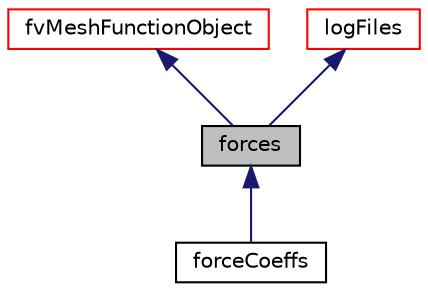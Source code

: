 digraph "forces"
{
  bgcolor="transparent";
  edge [fontname="Helvetica",fontsize="10",labelfontname="Helvetica",labelfontsize="10"];
  node [fontname="Helvetica",fontsize="10",shape=record];
  Node0 [label="forces",height=0.2,width=0.4,color="black", fillcolor="grey75", style="filled", fontcolor="black"];
  Node1 -> Node0 [dir="back",color="midnightblue",fontsize="10",style="solid",fontname="Helvetica"];
  Node1 [label="fvMeshFunctionObject",height=0.2,width=0.4,color="red",URL="$a23437.html",tooltip="Specialization of Foam::functionObject for an Foam::fvMesh, providing a reference to the Foam::fvMesh..."];
  Node4 -> Node0 [dir="back",color="midnightblue",fontsize="10",style="solid",fontname="Helvetica"];
  Node4 [label="logFiles",height=0.2,width=0.4,color="red",URL="$a27229.html",tooltip="functionObject base class for creating, maintaining and writing log files e.g. integrated of averaged..."];
  Node0 -> Node6 [dir="back",color="midnightblue",fontsize="10",style="solid",fontname="Helvetica"];
  Node6 [label="forceCoeffs",height=0.2,width=0.4,color="black",URL="$a24361.html",tooltip="Extends the forces functionObject by providing lift, drag and moment coefficients. The data can optionally be output into bins, defined in a given direction. "];
}
